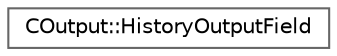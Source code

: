 digraph "Graphical Class Hierarchy"
{
 // LATEX_PDF_SIZE
  bgcolor="transparent";
  edge [fontname=Helvetica,fontsize=10,labelfontname=Helvetica,labelfontsize=10];
  node [fontname=Helvetica,fontsize=10,shape=box,height=0.2,width=0.4];
  rankdir="LR";
  Node0 [id="Node000000",label="COutput::HistoryOutputField",height=0.2,width=0.4,color="grey40", fillcolor="white", style="filled",URL="$structCOutput_1_1HistoryOutputField.html",tooltip="Structure to store information for a history output field."];
}

